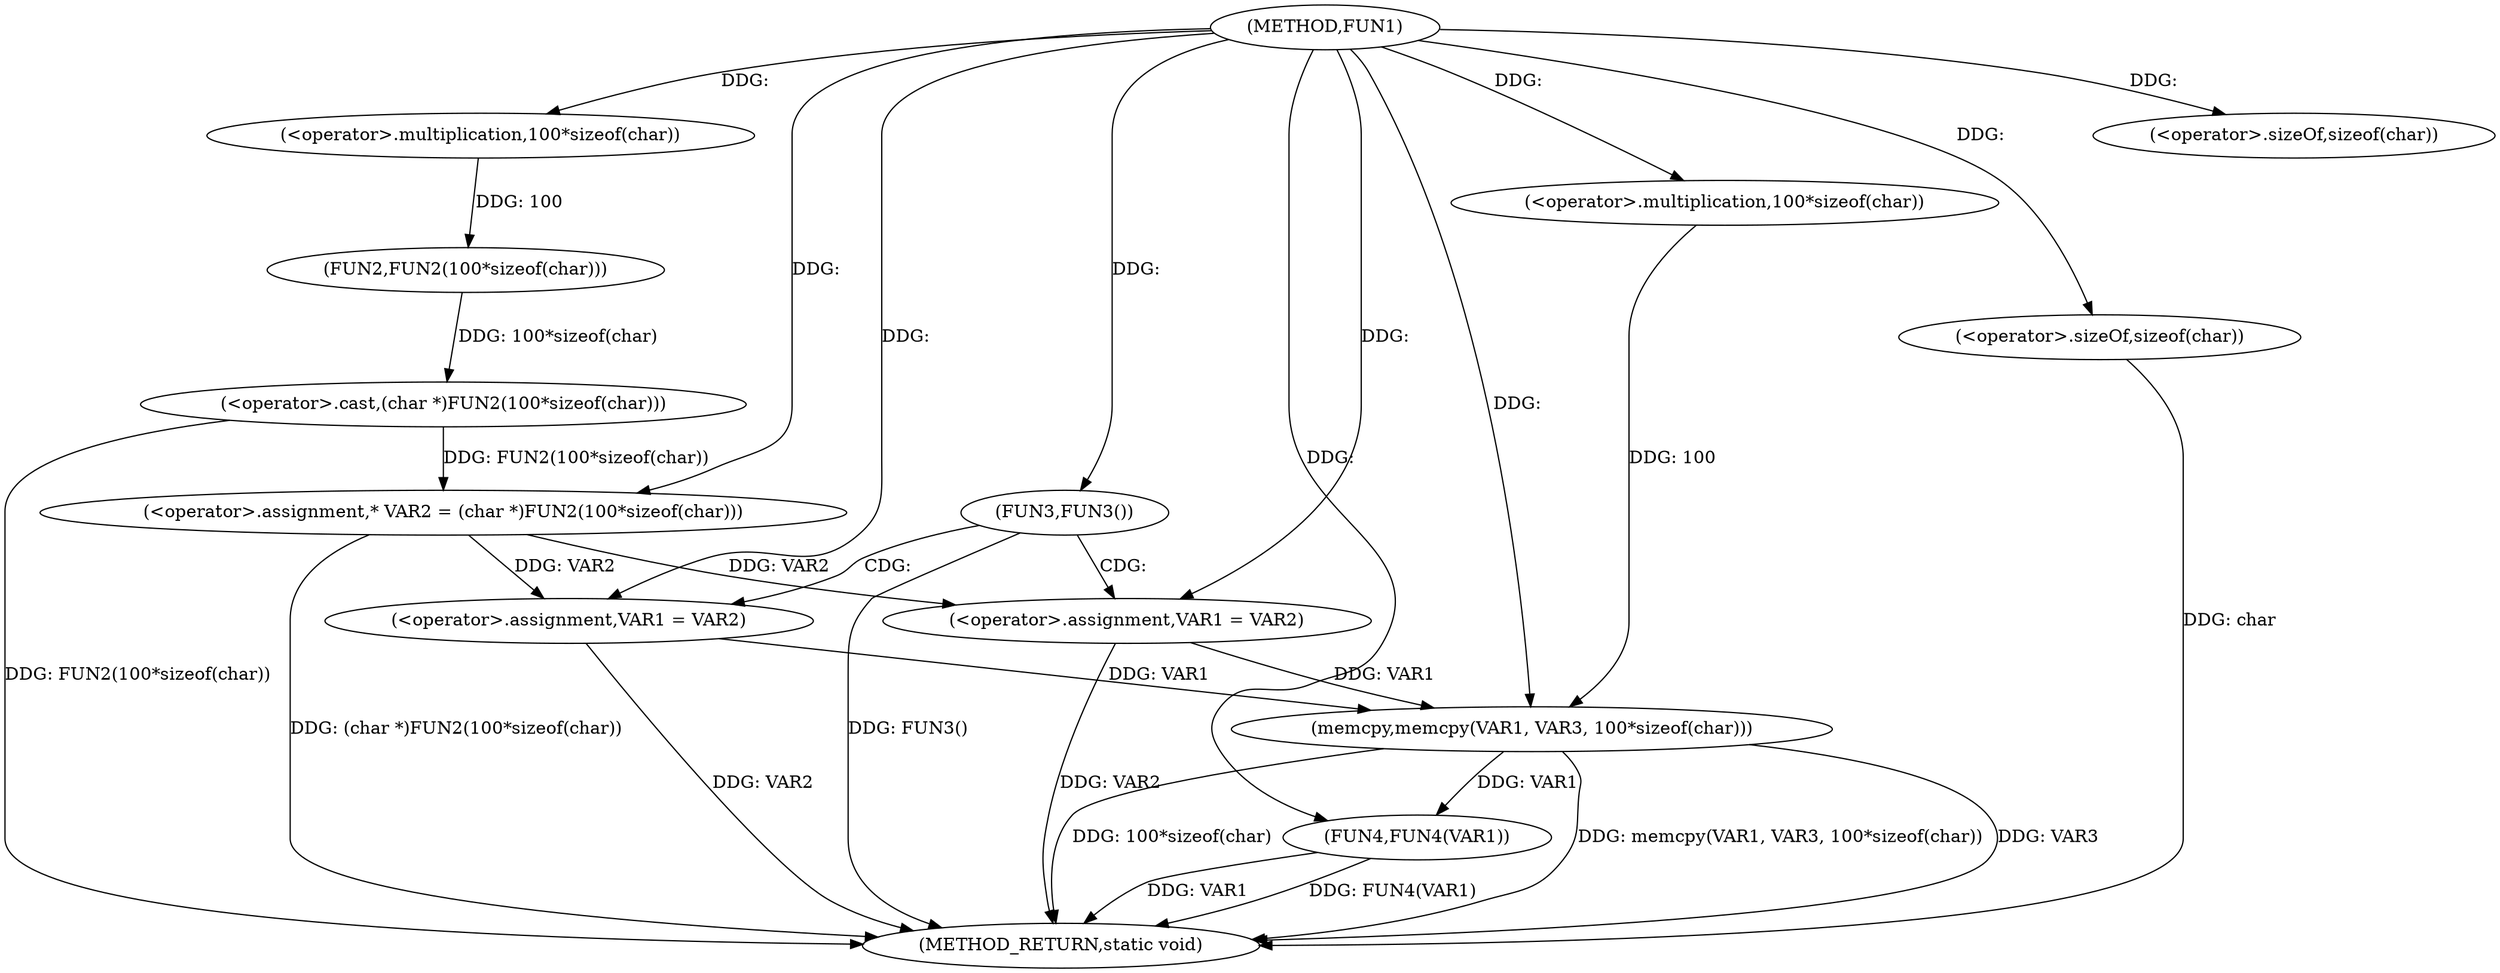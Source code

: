 digraph FUN1 {  
"1000100" [label = "(METHOD,FUN1)" ]
"1000135" [label = "(METHOD_RETURN,static void)" ]
"1000104" [label = "(<operator>.assignment,* VAR2 = (char *)FUN2(100*sizeof(char)))" ]
"1000106" [label = "(<operator>.cast,(char *)FUN2(100*sizeof(char)))" ]
"1000108" [label = "(FUN2,FUN2(100*sizeof(char)))" ]
"1000109" [label = "(<operator>.multiplication,100*sizeof(char))" ]
"1000111" [label = "(<operator>.sizeOf,sizeof(char))" ]
"1000114" [label = "(FUN3,FUN3())" ]
"1000116" [label = "(<operator>.assignment,VAR1 = VAR2)" ]
"1000121" [label = "(<operator>.assignment,VAR1 = VAR2)" ]
"1000126" [label = "(memcpy,memcpy(VAR1, VAR3, 100*sizeof(char)))" ]
"1000129" [label = "(<operator>.multiplication,100*sizeof(char))" ]
"1000131" [label = "(<operator>.sizeOf,sizeof(char))" ]
"1000133" [label = "(FUN4,FUN4(VAR1))" ]
  "1000126" -> "1000135"  [ label = "DDG: memcpy(VAR1, VAR3, 100*sizeof(char))"] 
  "1000106" -> "1000135"  [ label = "DDG: FUN2(100*sizeof(char))"] 
  "1000114" -> "1000135"  [ label = "DDG: FUN3()"] 
  "1000116" -> "1000135"  [ label = "DDG: VAR2"] 
  "1000133" -> "1000135"  [ label = "DDG: FUN4(VAR1)"] 
  "1000126" -> "1000135"  [ label = "DDG: VAR3"] 
  "1000104" -> "1000135"  [ label = "DDG: (char *)FUN2(100*sizeof(char))"] 
  "1000121" -> "1000135"  [ label = "DDG: VAR2"] 
  "1000131" -> "1000135"  [ label = "DDG: char"] 
  "1000126" -> "1000135"  [ label = "DDG: 100*sizeof(char)"] 
  "1000133" -> "1000135"  [ label = "DDG: VAR1"] 
  "1000106" -> "1000104"  [ label = "DDG: FUN2(100*sizeof(char))"] 
  "1000100" -> "1000104"  [ label = "DDG: "] 
  "1000108" -> "1000106"  [ label = "DDG: 100*sizeof(char)"] 
  "1000109" -> "1000108"  [ label = "DDG: 100"] 
  "1000100" -> "1000109"  [ label = "DDG: "] 
  "1000100" -> "1000111"  [ label = "DDG: "] 
  "1000100" -> "1000114"  [ label = "DDG: "] 
  "1000104" -> "1000116"  [ label = "DDG: VAR2"] 
  "1000100" -> "1000116"  [ label = "DDG: "] 
  "1000104" -> "1000121"  [ label = "DDG: VAR2"] 
  "1000100" -> "1000121"  [ label = "DDG: "] 
  "1000116" -> "1000126"  [ label = "DDG: VAR1"] 
  "1000121" -> "1000126"  [ label = "DDG: VAR1"] 
  "1000100" -> "1000126"  [ label = "DDG: "] 
  "1000129" -> "1000126"  [ label = "DDG: 100"] 
  "1000100" -> "1000129"  [ label = "DDG: "] 
  "1000100" -> "1000131"  [ label = "DDG: "] 
  "1000126" -> "1000133"  [ label = "DDG: VAR1"] 
  "1000100" -> "1000133"  [ label = "DDG: "] 
  "1000114" -> "1000121"  [ label = "CDG: "] 
  "1000114" -> "1000116"  [ label = "CDG: "] 
}

